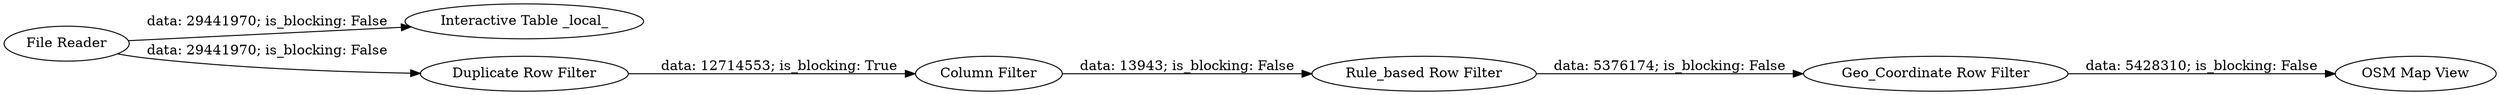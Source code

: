 digraph {
	"8262286693487049773_10" [label="Geo_Coordinate Row Filter"]
	"8262286693487049773_3" [label="Interactive Table _local_"]
	"8262286693487049773_14" [label="Column Filter"]
	"8262286693487049773_4" [label="Duplicate Row Filter"]
	"8262286693487049773_8" [label="Rule_based Row Filter"]
	"8262286693487049773_2" [label="File Reader"]
	"8262286693487049773_11" [label="OSM Map View"]
	"8262286693487049773_8" -> "8262286693487049773_10" [label="data: 5376174; is_blocking: False"]
	"8262286693487049773_2" -> "8262286693487049773_3" [label="data: 29441970; is_blocking: False"]
	"8262286693487049773_4" -> "8262286693487049773_14" [label="data: 12714553; is_blocking: True"]
	"8262286693487049773_10" -> "8262286693487049773_11" [label="data: 5428310; is_blocking: False"]
	"8262286693487049773_2" -> "8262286693487049773_4" [label="data: 29441970; is_blocking: False"]
	"8262286693487049773_14" -> "8262286693487049773_8" [label="data: 13943; is_blocking: False"]
	rankdir=LR
}
